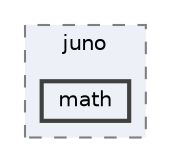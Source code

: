 digraph "/home/runner/work/libjuno/libjuno/include/juno/math"
{
 // LATEX_PDF_SIZE
  bgcolor="transparent";
  edge [fontname=Helvetica,fontsize=10,labelfontname=Helvetica,labelfontsize=10];
  node [fontname=Helvetica,fontsize=10,shape=box,height=0.2,width=0.4];
  compound=true
  subgraph clusterdir_366da5caa8e7ec3e54d94764b6f022bc {
    graph [ bgcolor="#edf0f7", pencolor="grey50", label="juno", fontname=Helvetica,fontsize=10 style="filled,dashed", URL="dir_366da5caa8e7ec3e54d94764b6f022bc.html",tooltip=""]
  dir_2c37035c1b62d409545a5c019526896e [label="math", fillcolor="#edf0f7", color="grey25", style="filled,bold", URL="dir_2c37035c1b62d409545a5c019526896e.html",tooltip=""];
  }
}
